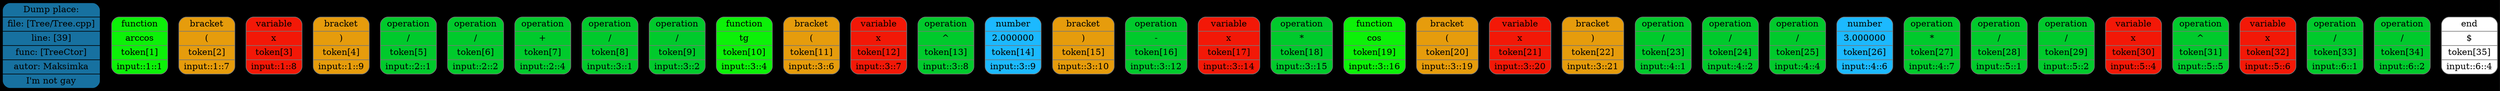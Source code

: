 digraph G{
rankdir=TB
graph [bgcolor="#000000"];
size = "100 5"
place[shape=Mrecord, style=filled, fillcolor="#1771a0", pos="0,1!",label = " { Dump place: | file: [Tree/Tree.cpp] | line: [39] | func: [TreeCtor] | autor: Maksimka | I'm not gay } "color = "#000000"];
token0[shape=Mrecord, style=filled, fillcolor="#0cf108",label = " { function | arccos |  token[1] |  input::1::1 } ", color = "#777777"];
token1[shape=Mrecord, style=filled, fillcolor="#e69c0c",label = " { bracket | ( |  token[2] |  input::1::7 } ", color = "#777777"];
token2[shape=Mrecord, style=filled, fillcolor="#f31807",label = " { variable | x |  token[3] |  input::1::8 } ", color = "#777777"];
token3[shape=Mrecord, style=filled, fillcolor="#e69c0c",label = " { bracket | ) |  token[4] |  input::1::9 } ", color = "#777777"];
token4[shape=Mrecord, style=filled, fillcolor="#00ca2c",label = " { operation | / |  token[5] |  input::2::1 } ", color = "#777777"];
token5[shape=Mrecord, style=filled, fillcolor="#00ca2c",label = " { operation | / |  token[6] |  input::2::2 } ", color = "#777777"];
token6[shape=Mrecord, style=filled, fillcolor="#00ca2c",label = " { operation | + |  token[7] |  input::2::4 } ", color = "#777777"];
token7[shape=Mrecord, style=filled, fillcolor="#00ca2c",label = " { operation | / |  token[8] |  input::3::1 } ", color = "#777777"];
token8[shape=Mrecord, style=filled, fillcolor="#00ca2c",label = " { operation | / |  token[9] |  input::3::2 } ", color = "#777777"];
token9[shape=Mrecord, style=filled, fillcolor="#0cf108",label = " { function | tg |  token[10] |  input::3::4 } ", color = "#777777"];
token10[shape=Mrecord, style=filled, fillcolor="#e69c0c",label = " { bracket | ( |  token[11] |  input::3::6 } ", color = "#777777"];
token11[shape=Mrecord, style=filled, fillcolor="#f31807",label = " { variable | x |  token[12] |  input::3::7 } ", color = "#777777"];
token12[shape=Mrecord, style=filled, fillcolor="#00ca2c",label = " { operation | ^ |  token[13] |  input::3::8 } ", color = "#777777"];
token13[shape=Mrecord, style=filled, fillcolor="#1cb9ff",label = " { number |  2.000000 |  token[14] |  input::3::9 } ", color = "#777777"];
token14[shape=Mrecord, style=filled, fillcolor="#e69c0c",label = " { bracket | ) |  token[15] |  input::3::10 } ", color = "#777777"];
token15[shape=Mrecord, style=filled, fillcolor="#00ca2c",label = " { operation | - |  token[16] |  input::3::12 } ", color = "#777777"];
token16[shape=Mrecord, style=filled, fillcolor="#f31807",label = " { variable | x |  token[17] |  input::3::14 } ", color = "#777777"];
token17[shape=Mrecord, style=filled, fillcolor="#00ca2c",label = " { operation | * |  token[18] |  input::3::15 } ", color = "#777777"];
token18[shape=Mrecord, style=filled, fillcolor="#0cf108",label = " { function | cos |  token[19] |  input::3::16 } ", color = "#777777"];
token19[shape=Mrecord, style=filled, fillcolor="#e69c0c",label = " { bracket | ( |  token[20] |  input::3::19 } ", color = "#777777"];
token20[shape=Mrecord, style=filled, fillcolor="#f31807",label = " { variable | x |  token[21] |  input::3::20 } ", color = "#777777"];
token21[shape=Mrecord, style=filled, fillcolor="#e69c0c",label = " { bracket | ) |  token[22] |  input::3::21 } ", color = "#777777"];
token22[shape=Mrecord, style=filled, fillcolor="#00ca2c",label = " { operation | / |  token[23] |  input::4::1 } ", color = "#777777"];
token23[shape=Mrecord, style=filled, fillcolor="#00ca2c",label = " { operation | / |  token[24] |  input::4::2 } ", color = "#777777"];
token24[shape=Mrecord, style=filled, fillcolor="#00ca2c",label = " { operation | / |  token[25] |  input::4::4 } ", color = "#777777"];
token25[shape=Mrecord, style=filled, fillcolor="#1cb9ff",label = " { number |  3.000000 |  token[26] |  input::4::6 } ", color = "#777777"];
token26[shape=Mrecord, style=filled, fillcolor="#00ca2c",label = " { operation | * |  token[27] |  input::4::7 } ", color = "#777777"];
token27[shape=Mrecord, style=filled, fillcolor="#00ca2c",label = " { operation | / |  token[28] |  input::5::1 } ", color = "#777777"];
token28[shape=Mrecord, style=filled, fillcolor="#00ca2c",label = " { operation | / |  token[29] |  input::5::2 } ", color = "#777777"];
token29[shape=Mrecord, style=filled, fillcolor="#f31807",label = " { variable | x |  token[30] |  input::5::4 } ", color = "#777777"];
token30[shape=Mrecord, style=filled, fillcolor="#00ca2c",label = " { operation | ^ |  token[31] |  input::5::5 } ", color = "#777777"];
token31[shape=Mrecord, style=filled, fillcolor="#f31807",label = " { variable | x |  token[32] |  input::5::6 } ", color = "#777777"];
token32[shape=Mrecord, style=filled, fillcolor="#00ca2c",label = " { operation | / |  token[33] |  input::6::1 } ", color = "#777777"];
token33[shape=Mrecord, style=filled, fillcolor="#00ca2c",label = " { operation | / |  token[34] |  input::6::2 } ", color = "#777777"];
token34[shape=Mrecord, style=filled, fillcolor="#ffffff",label = " { end | $ |  token[35] |  input::6::4 } ", color = "#777777"];
}
